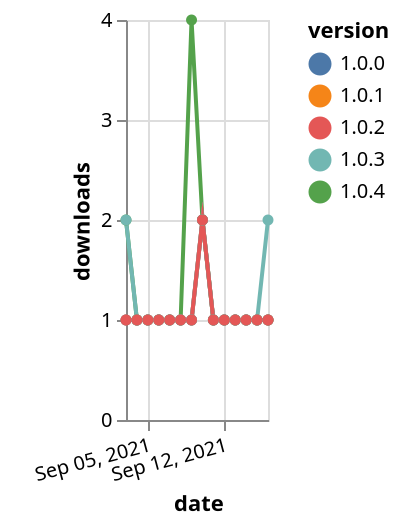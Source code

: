 {"$schema": "https://vega.github.io/schema/vega-lite/v5.json", "description": "A simple bar chart with embedded data.", "data": {"values": [{"date": "2021-09-03", "total": 67, "delta": 2, "version": "1.0.4"}, {"date": "2021-09-04", "total": 68, "delta": 1, "version": "1.0.4"}, {"date": "2021-09-05", "total": 69, "delta": 1, "version": "1.0.4"}, {"date": "2021-09-06", "total": 70, "delta": 1, "version": "1.0.4"}, {"date": "2021-09-07", "total": 71, "delta": 1, "version": "1.0.4"}, {"date": "2021-09-08", "total": 72, "delta": 1, "version": "1.0.4"}, {"date": "2021-09-09", "total": 76, "delta": 4, "version": "1.0.4"}, {"date": "2021-09-10", "total": 78, "delta": 2, "version": "1.0.4"}, {"date": "2021-09-11", "total": 79, "delta": 1, "version": "1.0.4"}, {"date": "2021-09-12", "total": 80, "delta": 1, "version": "1.0.4"}, {"date": "2021-09-13", "total": 81, "delta": 1, "version": "1.0.4"}, {"date": "2021-09-14", "total": 82, "delta": 1, "version": "1.0.4"}, {"date": "2021-09-15", "total": 83, "delta": 1, "version": "1.0.4"}, {"date": "2021-09-16", "total": 84, "delta": 1, "version": "1.0.4"}, {"date": "2021-09-03", "total": 145, "delta": 1, "version": "1.0.1"}, {"date": "2021-09-04", "total": 146, "delta": 1, "version": "1.0.1"}, {"date": "2021-09-05", "total": 147, "delta": 1, "version": "1.0.1"}, {"date": "2021-09-06", "total": 148, "delta": 1, "version": "1.0.1"}, {"date": "2021-09-07", "total": 149, "delta": 1, "version": "1.0.1"}, {"date": "2021-09-08", "total": 150, "delta": 1, "version": "1.0.1"}, {"date": "2021-09-09", "total": 151, "delta": 1, "version": "1.0.1"}, {"date": "2021-09-10", "total": 153, "delta": 2, "version": "1.0.1"}, {"date": "2021-09-11", "total": 154, "delta": 1, "version": "1.0.1"}, {"date": "2021-09-12", "total": 155, "delta": 1, "version": "1.0.1"}, {"date": "2021-09-13", "total": 156, "delta": 1, "version": "1.0.1"}, {"date": "2021-09-14", "total": 157, "delta": 1, "version": "1.0.1"}, {"date": "2021-09-15", "total": 158, "delta": 1, "version": "1.0.1"}, {"date": "2021-09-16", "total": 159, "delta": 1, "version": "1.0.1"}, {"date": "2021-09-03", "total": 135, "delta": 1, "version": "1.0.0"}, {"date": "2021-09-04", "total": 136, "delta": 1, "version": "1.0.0"}, {"date": "2021-09-05", "total": 137, "delta": 1, "version": "1.0.0"}, {"date": "2021-09-06", "total": 138, "delta": 1, "version": "1.0.0"}, {"date": "2021-09-07", "total": 139, "delta": 1, "version": "1.0.0"}, {"date": "2021-09-08", "total": 140, "delta": 1, "version": "1.0.0"}, {"date": "2021-09-09", "total": 141, "delta": 1, "version": "1.0.0"}, {"date": "2021-09-10", "total": 143, "delta": 2, "version": "1.0.0"}, {"date": "2021-09-11", "total": 144, "delta": 1, "version": "1.0.0"}, {"date": "2021-09-12", "total": 145, "delta": 1, "version": "1.0.0"}, {"date": "2021-09-13", "total": 146, "delta": 1, "version": "1.0.0"}, {"date": "2021-09-14", "total": 147, "delta": 1, "version": "1.0.0"}, {"date": "2021-09-15", "total": 148, "delta": 1, "version": "1.0.0"}, {"date": "2021-09-16", "total": 149, "delta": 1, "version": "1.0.0"}, {"date": "2021-09-03", "total": 130, "delta": 2, "version": "1.0.3"}, {"date": "2021-09-04", "total": 131, "delta": 1, "version": "1.0.3"}, {"date": "2021-09-05", "total": 132, "delta": 1, "version": "1.0.3"}, {"date": "2021-09-06", "total": 133, "delta": 1, "version": "1.0.3"}, {"date": "2021-09-07", "total": 134, "delta": 1, "version": "1.0.3"}, {"date": "2021-09-08", "total": 135, "delta": 1, "version": "1.0.3"}, {"date": "2021-09-09", "total": 136, "delta": 1, "version": "1.0.3"}, {"date": "2021-09-10", "total": 138, "delta": 2, "version": "1.0.3"}, {"date": "2021-09-11", "total": 139, "delta": 1, "version": "1.0.3"}, {"date": "2021-09-12", "total": 140, "delta": 1, "version": "1.0.3"}, {"date": "2021-09-13", "total": 141, "delta": 1, "version": "1.0.3"}, {"date": "2021-09-14", "total": 142, "delta": 1, "version": "1.0.3"}, {"date": "2021-09-15", "total": 143, "delta": 1, "version": "1.0.3"}, {"date": "2021-09-16", "total": 145, "delta": 2, "version": "1.0.3"}, {"date": "2021-09-03", "total": 139, "delta": 1, "version": "1.0.2"}, {"date": "2021-09-04", "total": 140, "delta": 1, "version": "1.0.2"}, {"date": "2021-09-05", "total": 141, "delta": 1, "version": "1.0.2"}, {"date": "2021-09-06", "total": 142, "delta": 1, "version": "1.0.2"}, {"date": "2021-09-07", "total": 143, "delta": 1, "version": "1.0.2"}, {"date": "2021-09-08", "total": 144, "delta": 1, "version": "1.0.2"}, {"date": "2021-09-09", "total": 145, "delta": 1, "version": "1.0.2"}, {"date": "2021-09-10", "total": 147, "delta": 2, "version": "1.0.2"}, {"date": "2021-09-11", "total": 148, "delta": 1, "version": "1.0.2"}, {"date": "2021-09-12", "total": 149, "delta": 1, "version": "1.0.2"}, {"date": "2021-09-13", "total": 150, "delta": 1, "version": "1.0.2"}, {"date": "2021-09-14", "total": 151, "delta": 1, "version": "1.0.2"}, {"date": "2021-09-15", "total": 152, "delta": 1, "version": "1.0.2"}, {"date": "2021-09-16", "total": 153, "delta": 1, "version": "1.0.2"}]}, "width": "container", "mark": {"type": "line", "point": {"filled": true}}, "encoding": {"x": {"field": "date", "type": "temporal", "timeUnit": "yearmonthdate", "title": "date", "axis": {"labelAngle": -15}}, "y": {"field": "delta", "type": "quantitative", "title": "downloads"}, "color": {"field": "version", "type": "nominal"}, "tooltip": {"field": "delta"}}}